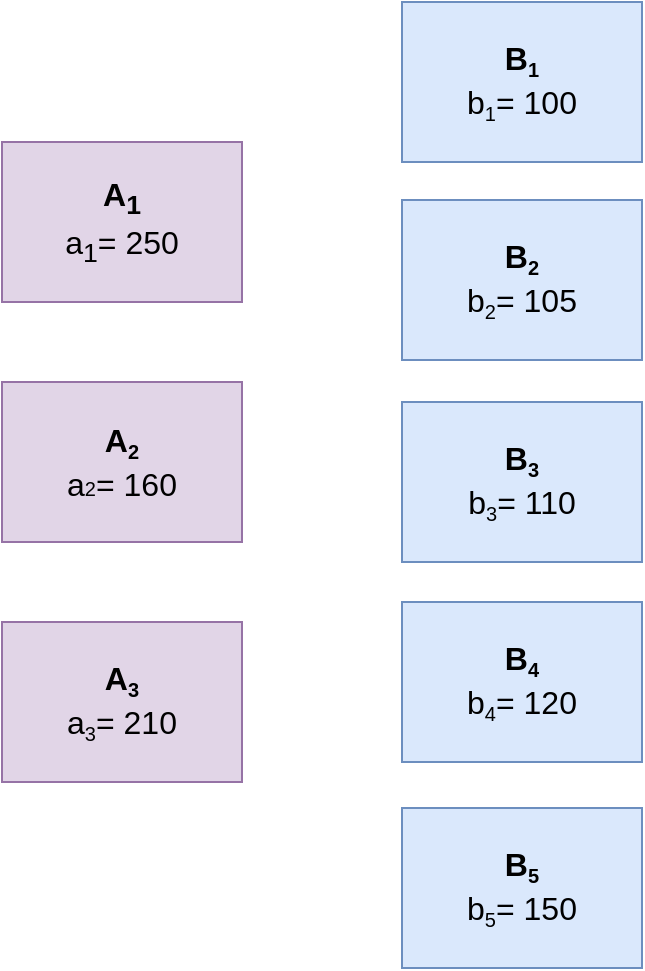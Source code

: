 <mxfile version="14.6.9" type="github">
  <diagram id="TJQkWGtB9goyB684P3je" name="Page-1">
    <mxGraphModel dx="513" dy="292" grid="1" gridSize="10" guides="1" tooltips="1" connect="1" arrows="1" fold="1" page="1" pageScale="1" pageWidth="850" pageHeight="1100" math="0" shadow="0">
      <root>
        <mxCell id="0" />
        <mxCell id="1" parent="0" />
        <mxCell id="9JV4Xlodb9oFjMbBDnVF-1" value="&lt;span style=&quot;font-size: 16px&quot;&gt;&lt;b&gt;A&lt;/b&gt;&lt;sub&gt;&lt;b&gt;1&lt;/b&gt;&lt;br&gt;&lt;/sub&gt;a&lt;sub&gt;1&lt;/sub&gt;= 250&lt;br&gt;&lt;/span&gt;" style="rounded=0;whiteSpace=wrap;html=1;fillColor=#e1d5e7;strokeColor=#9673a6;" vertex="1" parent="1">
          <mxGeometry x="160" y="80" width="120" height="80" as="geometry" />
        </mxCell>
        <mxCell id="9JV4Xlodb9oFjMbBDnVF-2" value="&lt;b style=&quot;font-size: 16px&quot;&gt;A&lt;/b&gt;&lt;sub&gt;&lt;b&gt;2&lt;/b&gt;&lt;br&gt;&lt;/sub&gt;&lt;span style=&quot;font-size: 16px&quot;&gt;a&lt;/span&gt;&lt;span style=&quot;font-size: 10px&quot;&gt;2&lt;/span&gt;&lt;span style=&quot;font-size: 16px&quot;&gt;= 160&lt;/span&gt;" style="rounded=0;whiteSpace=wrap;html=1;fillColor=#e1d5e7;strokeColor=#9673a6;" vertex="1" parent="1">
          <mxGeometry x="160" y="200" width="120" height="80" as="geometry" />
        </mxCell>
        <mxCell id="9JV4Xlodb9oFjMbBDnVF-3" value="&lt;b style=&quot;font-size: 16px&quot;&gt;A&lt;/b&gt;&lt;sub&gt;&lt;b&gt;3&lt;/b&gt;&lt;br&gt;&lt;/sub&gt;&lt;span style=&quot;font-size: 16px&quot;&gt;a&lt;/span&gt;&lt;sub&gt;3&lt;/sub&gt;&lt;span style=&quot;font-size: 16px&quot;&gt;= 210&lt;/span&gt;" style="rounded=0;whiteSpace=wrap;html=1;fillColor=#e1d5e7;strokeColor=#9673a6;" vertex="1" parent="1">
          <mxGeometry x="160" y="320" width="120" height="80" as="geometry" />
        </mxCell>
        <mxCell id="9JV4Xlodb9oFjMbBDnVF-4" value="&lt;b style=&quot;font-size: 16px&quot;&gt;B&lt;/b&gt;&lt;sub&gt;&lt;b&gt;1&lt;/b&gt;&lt;br&gt;&lt;/sub&gt;&lt;span style=&quot;font-size: 16px&quot;&gt;b&lt;/span&gt;&lt;sub&gt;1&lt;/sub&gt;&lt;span style=&quot;font-size: 16px&quot;&gt;= 100&lt;/span&gt;" style="rounded=0;whiteSpace=wrap;html=1;fillColor=#dae8fc;strokeColor=#6c8ebf;" vertex="1" parent="1">
          <mxGeometry x="360" y="10" width="120" height="80" as="geometry" />
        </mxCell>
        <mxCell id="9JV4Xlodb9oFjMbBDnVF-5" value="&lt;b style=&quot;font-size: 16px&quot;&gt;B&lt;/b&gt;&lt;sub&gt;&lt;b&gt;2&lt;/b&gt;&lt;br&gt;&lt;/sub&gt;&lt;span style=&quot;font-size: 16px&quot;&gt;b&lt;/span&gt;&lt;sub&gt;2&lt;/sub&gt;&lt;span style=&quot;font-size: 16px&quot;&gt;= 105&lt;/span&gt;" style="rounded=0;whiteSpace=wrap;html=1;fillColor=#dae8fc;strokeColor=#6c8ebf;" vertex="1" parent="1">
          <mxGeometry x="360" y="109" width="120" height="80" as="geometry" />
        </mxCell>
        <mxCell id="9JV4Xlodb9oFjMbBDnVF-6" value="&lt;b style=&quot;font-size: 16px&quot;&gt;B&lt;/b&gt;&lt;sub&gt;&lt;b&gt;3&lt;/b&gt;&lt;br&gt;&lt;/sub&gt;&lt;span style=&quot;font-size: 16px&quot;&gt;b&lt;/span&gt;&lt;sub&gt;3&lt;/sub&gt;&lt;span style=&quot;font-size: 16px&quot;&gt;= 110&lt;/span&gt;" style="rounded=0;whiteSpace=wrap;html=1;fillColor=#dae8fc;strokeColor=#6c8ebf;" vertex="1" parent="1">
          <mxGeometry x="360" y="210" width="120" height="80" as="geometry" />
        </mxCell>
        <mxCell id="9JV4Xlodb9oFjMbBDnVF-7" value="&lt;b style=&quot;font-size: 16px&quot;&gt;B&lt;/b&gt;&lt;sub&gt;&lt;b&gt;4&lt;/b&gt;&lt;br&gt;&lt;/sub&gt;&lt;span style=&quot;font-size: 16px&quot;&gt;b&lt;/span&gt;&lt;sub&gt;4&lt;/sub&gt;&lt;span style=&quot;font-size: 16px&quot;&gt;= 120&lt;/span&gt;" style="rounded=0;whiteSpace=wrap;html=1;fillColor=#dae8fc;strokeColor=#6c8ebf;" vertex="1" parent="1">
          <mxGeometry x="360" y="310" width="120" height="80" as="geometry" />
        </mxCell>
        <mxCell id="9JV4Xlodb9oFjMbBDnVF-8" value="&lt;b style=&quot;font-size: 16px&quot;&gt;B&lt;/b&gt;&lt;sub&gt;&lt;b&gt;5&lt;/b&gt;&lt;br&gt;&lt;/sub&gt;&lt;span style=&quot;font-size: 16px&quot;&gt;b&lt;/span&gt;&lt;sub&gt;5&lt;/sub&gt;&lt;span style=&quot;font-size: 16px&quot;&gt;= 150&lt;/span&gt;" style="rounded=0;whiteSpace=wrap;html=1;fillColor=#dae8fc;strokeColor=#6c8ebf;" vertex="1" parent="1">
          <mxGeometry x="360" y="413" width="120" height="80" as="geometry" />
        </mxCell>
      </root>
    </mxGraphModel>
  </diagram>
</mxfile>
